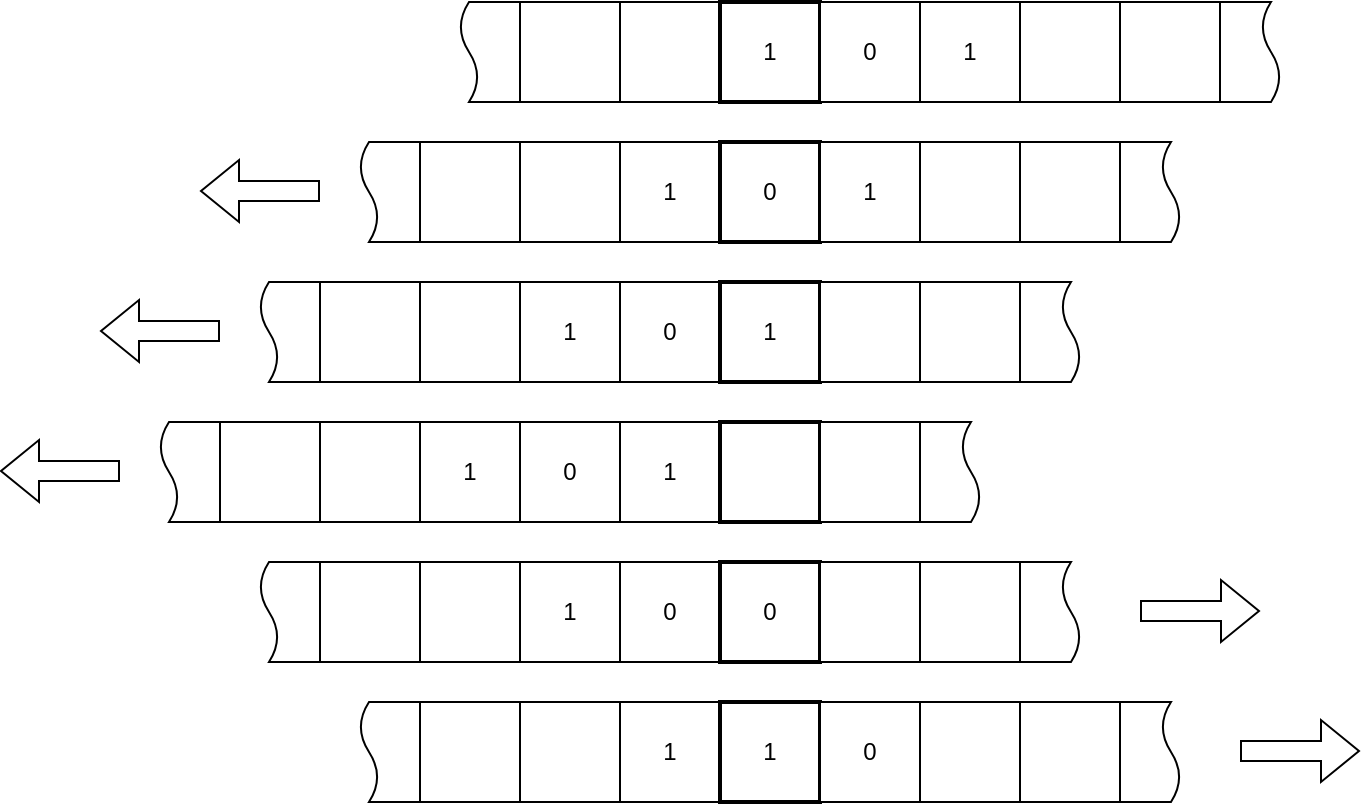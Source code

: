 <mxfile version="22.0.3" type="device">
  <diagram name="Page-1" id="CFDEm0nTrIY9g4RONSaI">
    <mxGraphModel dx="1420" dy="942" grid="1" gridSize="10" guides="1" tooltips="1" connect="1" arrows="1" fold="1" page="1" pageScale="1" pageWidth="1654" pageHeight="1169" math="0" shadow="0">
      <root>
        <mxCell id="0" />
        <mxCell id="1" parent="0" />
        <mxCell id="DADRpLbTm06VgSmmD6s6-1" value="" style="whiteSpace=wrap;html=1;aspect=fixed;" vertex="1" parent="1">
          <mxGeometry x="500" y="200" width="50" height="50" as="geometry" />
        </mxCell>
        <mxCell id="DADRpLbTm06VgSmmD6s6-2" value="" style="whiteSpace=wrap;html=1;aspect=fixed;" vertex="1" parent="1">
          <mxGeometry x="550" y="200" width="50" height="50" as="geometry" />
        </mxCell>
        <mxCell id="DADRpLbTm06VgSmmD6s6-3" value="1" style="whiteSpace=wrap;html=1;aspect=fixed;strokeWidth=2;" vertex="1" parent="1">
          <mxGeometry x="600" y="200" width="50" height="50" as="geometry" />
        </mxCell>
        <mxCell id="DADRpLbTm06VgSmmD6s6-4" value="0" style="whiteSpace=wrap;html=1;aspect=fixed;" vertex="1" parent="1">
          <mxGeometry x="650" y="200" width="50" height="50" as="geometry" />
        </mxCell>
        <mxCell id="DADRpLbTm06VgSmmD6s6-5" value="1" style="whiteSpace=wrap;html=1;aspect=fixed;" vertex="1" parent="1">
          <mxGeometry x="700" y="200" width="50" height="50" as="geometry" />
        </mxCell>
        <mxCell id="DADRpLbTm06VgSmmD6s6-6" value="" style="whiteSpace=wrap;html=1;aspect=fixed;" vertex="1" parent="1">
          <mxGeometry x="750" y="200" width="50" height="50" as="geometry" />
        </mxCell>
        <mxCell id="DADRpLbTm06VgSmmD6s6-7" value="" style="whiteSpace=wrap;html=1;aspect=fixed;" vertex="1" parent="1">
          <mxGeometry x="800" y="200" width="50" height="50" as="geometry" />
        </mxCell>
        <mxCell id="DADRpLbTm06VgSmmD6s6-8" value="" style="shape=document;whiteSpace=wrap;html=1;boundedLbl=1;rotation=90;" vertex="1" parent="1">
          <mxGeometry x="460" y="210" width="50" height="30" as="geometry" />
        </mxCell>
        <mxCell id="DADRpLbTm06VgSmmD6s6-9" value="" style="shape=document;whiteSpace=wrap;html=1;boundedLbl=1;rotation=-90;" vertex="1" parent="1">
          <mxGeometry x="840" y="210" width="50" height="30" as="geometry" />
        </mxCell>
        <mxCell id="DADRpLbTm06VgSmmD6s6-10" value="" style="whiteSpace=wrap;html=1;aspect=fixed;" vertex="1" parent="1">
          <mxGeometry x="450" y="270" width="50" height="50" as="geometry" />
        </mxCell>
        <mxCell id="DADRpLbTm06VgSmmD6s6-11" value="" style="whiteSpace=wrap;html=1;aspect=fixed;" vertex="1" parent="1">
          <mxGeometry x="500" y="270" width="50" height="50" as="geometry" />
        </mxCell>
        <mxCell id="DADRpLbTm06VgSmmD6s6-12" value="1" style="whiteSpace=wrap;html=1;aspect=fixed;strokeWidth=1;" vertex="1" parent="1">
          <mxGeometry x="550" y="270" width="50" height="50" as="geometry" />
        </mxCell>
        <mxCell id="DADRpLbTm06VgSmmD6s6-13" value="0" style="whiteSpace=wrap;html=1;aspect=fixed;strokeWidth=2;" vertex="1" parent="1">
          <mxGeometry x="600" y="270" width="50" height="50" as="geometry" />
        </mxCell>
        <mxCell id="DADRpLbTm06VgSmmD6s6-14" value="1" style="whiteSpace=wrap;html=1;aspect=fixed;" vertex="1" parent="1">
          <mxGeometry x="650" y="270" width="50" height="50" as="geometry" />
        </mxCell>
        <mxCell id="DADRpLbTm06VgSmmD6s6-15" value="" style="whiteSpace=wrap;html=1;aspect=fixed;" vertex="1" parent="1">
          <mxGeometry x="700" y="270" width="50" height="50" as="geometry" />
        </mxCell>
        <mxCell id="DADRpLbTm06VgSmmD6s6-16" value="" style="whiteSpace=wrap;html=1;aspect=fixed;" vertex="1" parent="1">
          <mxGeometry x="750" y="270" width="50" height="50" as="geometry" />
        </mxCell>
        <mxCell id="DADRpLbTm06VgSmmD6s6-17" value="" style="shape=document;whiteSpace=wrap;html=1;boundedLbl=1;rotation=90;" vertex="1" parent="1">
          <mxGeometry x="410" y="280" width="50" height="30" as="geometry" />
        </mxCell>
        <mxCell id="DADRpLbTm06VgSmmD6s6-18" value="" style="shape=document;whiteSpace=wrap;html=1;boundedLbl=1;rotation=-90;" vertex="1" parent="1">
          <mxGeometry x="790" y="280" width="50" height="30" as="geometry" />
        </mxCell>
        <mxCell id="DADRpLbTm06VgSmmD6s6-19" value="" style="whiteSpace=wrap;html=1;aspect=fixed;" vertex="1" parent="1">
          <mxGeometry x="400" y="340" width="50" height="50" as="geometry" />
        </mxCell>
        <mxCell id="DADRpLbTm06VgSmmD6s6-20" value="" style="whiteSpace=wrap;html=1;aspect=fixed;" vertex="1" parent="1">
          <mxGeometry x="450" y="340" width="50" height="50" as="geometry" />
        </mxCell>
        <mxCell id="DADRpLbTm06VgSmmD6s6-21" value="1" style="whiteSpace=wrap;html=1;aspect=fixed;strokeWidth=1;" vertex="1" parent="1">
          <mxGeometry x="500" y="340" width="50" height="50" as="geometry" />
        </mxCell>
        <mxCell id="DADRpLbTm06VgSmmD6s6-22" value="0" style="whiteSpace=wrap;html=1;aspect=fixed;strokeWidth=1;" vertex="1" parent="1">
          <mxGeometry x="550" y="340" width="50" height="50" as="geometry" />
        </mxCell>
        <mxCell id="DADRpLbTm06VgSmmD6s6-23" value="1" style="whiteSpace=wrap;html=1;aspect=fixed;strokeWidth=2;" vertex="1" parent="1">
          <mxGeometry x="600" y="340" width="50" height="50" as="geometry" />
        </mxCell>
        <mxCell id="DADRpLbTm06VgSmmD6s6-24" value="" style="whiteSpace=wrap;html=1;aspect=fixed;" vertex="1" parent="1">
          <mxGeometry x="650" y="340" width="50" height="50" as="geometry" />
        </mxCell>
        <mxCell id="DADRpLbTm06VgSmmD6s6-25" value="" style="whiteSpace=wrap;html=1;aspect=fixed;" vertex="1" parent="1">
          <mxGeometry x="700" y="340" width="50" height="50" as="geometry" />
        </mxCell>
        <mxCell id="DADRpLbTm06VgSmmD6s6-26" value="" style="shape=document;whiteSpace=wrap;html=1;boundedLbl=1;rotation=90;" vertex="1" parent="1">
          <mxGeometry x="360" y="350" width="50" height="30" as="geometry" />
        </mxCell>
        <mxCell id="DADRpLbTm06VgSmmD6s6-27" value="" style="shape=document;whiteSpace=wrap;html=1;boundedLbl=1;rotation=-90;" vertex="1" parent="1">
          <mxGeometry x="740" y="350" width="50" height="30" as="geometry" />
        </mxCell>
        <mxCell id="DADRpLbTm06VgSmmD6s6-28" value="" style="whiteSpace=wrap;html=1;aspect=fixed;" vertex="1" parent="1">
          <mxGeometry x="350" y="410" width="50" height="50" as="geometry" />
        </mxCell>
        <mxCell id="DADRpLbTm06VgSmmD6s6-29" value="" style="whiteSpace=wrap;html=1;aspect=fixed;" vertex="1" parent="1">
          <mxGeometry x="400" y="410" width="50" height="50" as="geometry" />
        </mxCell>
        <mxCell id="DADRpLbTm06VgSmmD6s6-30" value="1" style="whiteSpace=wrap;html=1;aspect=fixed;strokeWidth=1;" vertex="1" parent="1">
          <mxGeometry x="450" y="410" width="50" height="50" as="geometry" />
        </mxCell>
        <mxCell id="DADRpLbTm06VgSmmD6s6-31" value="0" style="whiteSpace=wrap;html=1;aspect=fixed;strokeWidth=1;" vertex="1" parent="1">
          <mxGeometry x="500" y="410" width="50" height="50" as="geometry" />
        </mxCell>
        <mxCell id="DADRpLbTm06VgSmmD6s6-32" value="1" style="whiteSpace=wrap;html=1;aspect=fixed;" vertex="1" parent="1">
          <mxGeometry x="550" y="410" width="50" height="50" as="geometry" />
        </mxCell>
        <mxCell id="DADRpLbTm06VgSmmD6s6-33" value="" style="whiteSpace=wrap;html=1;aspect=fixed;strokeWidth=2;" vertex="1" parent="1">
          <mxGeometry x="600" y="410" width="50" height="50" as="geometry" />
        </mxCell>
        <mxCell id="DADRpLbTm06VgSmmD6s6-34" value="" style="whiteSpace=wrap;html=1;aspect=fixed;" vertex="1" parent="1">
          <mxGeometry x="650" y="410" width="50" height="50" as="geometry" />
        </mxCell>
        <mxCell id="DADRpLbTm06VgSmmD6s6-35" value="" style="shape=document;whiteSpace=wrap;html=1;boundedLbl=1;rotation=90;" vertex="1" parent="1">
          <mxGeometry x="310" y="420" width="50" height="30" as="geometry" />
        </mxCell>
        <mxCell id="DADRpLbTm06VgSmmD6s6-36" value="" style="shape=document;whiteSpace=wrap;html=1;boundedLbl=1;rotation=-90;" vertex="1" parent="1">
          <mxGeometry x="690" y="420" width="50" height="30" as="geometry" />
        </mxCell>
        <mxCell id="DADRpLbTm06VgSmmD6s6-37" value="" style="whiteSpace=wrap;html=1;aspect=fixed;" vertex="1" parent="1">
          <mxGeometry x="400" y="480" width="50" height="50" as="geometry" />
        </mxCell>
        <mxCell id="DADRpLbTm06VgSmmD6s6-38" value="" style="whiteSpace=wrap;html=1;aspect=fixed;" vertex="1" parent="1">
          <mxGeometry x="450" y="480" width="50" height="50" as="geometry" />
        </mxCell>
        <mxCell id="DADRpLbTm06VgSmmD6s6-39" value="1" style="whiteSpace=wrap;html=1;aspect=fixed;strokeWidth=1;" vertex="1" parent="1">
          <mxGeometry x="500" y="480" width="50" height="50" as="geometry" />
        </mxCell>
        <mxCell id="DADRpLbTm06VgSmmD6s6-40" value="0" style="whiteSpace=wrap;html=1;aspect=fixed;strokeWidth=1;" vertex="1" parent="1">
          <mxGeometry x="550" y="480" width="50" height="50" as="geometry" />
        </mxCell>
        <mxCell id="DADRpLbTm06VgSmmD6s6-41" value="0" style="whiteSpace=wrap;html=1;aspect=fixed;strokeWidth=2;" vertex="1" parent="1">
          <mxGeometry x="600" y="480" width="50" height="50" as="geometry" />
        </mxCell>
        <mxCell id="DADRpLbTm06VgSmmD6s6-42" value="" style="whiteSpace=wrap;html=1;aspect=fixed;" vertex="1" parent="1">
          <mxGeometry x="650" y="480" width="50" height="50" as="geometry" />
        </mxCell>
        <mxCell id="DADRpLbTm06VgSmmD6s6-43" value="" style="whiteSpace=wrap;html=1;aspect=fixed;" vertex="1" parent="1">
          <mxGeometry x="700" y="480" width="50" height="50" as="geometry" />
        </mxCell>
        <mxCell id="DADRpLbTm06VgSmmD6s6-44" value="" style="shape=document;whiteSpace=wrap;html=1;boundedLbl=1;rotation=90;" vertex="1" parent="1">
          <mxGeometry x="360" y="490" width="50" height="30" as="geometry" />
        </mxCell>
        <mxCell id="DADRpLbTm06VgSmmD6s6-45" value="" style="shape=document;whiteSpace=wrap;html=1;boundedLbl=1;rotation=-90;" vertex="1" parent="1">
          <mxGeometry x="740" y="490" width="50" height="30" as="geometry" />
        </mxCell>
        <mxCell id="DADRpLbTm06VgSmmD6s6-46" value="" style="whiteSpace=wrap;html=1;aspect=fixed;" vertex="1" parent="1">
          <mxGeometry x="450" y="550" width="50" height="50" as="geometry" />
        </mxCell>
        <mxCell id="DADRpLbTm06VgSmmD6s6-47" value="" style="whiteSpace=wrap;html=1;aspect=fixed;" vertex="1" parent="1">
          <mxGeometry x="500" y="550" width="50" height="50" as="geometry" />
        </mxCell>
        <mxCell id="DADRpLbTm06VgSmmD6s6-48" value="1" style="whiteSpace=wrap;html=1;aspect=fixed;strokeWidth=1;" vertex="1" parent="1">
          <mxGeometry x="550" y="550" width="50" height="50" as="geometry" />
        </mxCell>
        <mxCell id="DADRpLbTm06VgSmmD6s6-49" value="1" style="whiteSpace=wrap;html=1;aspect=fixed;strokeWidth=2;" vertex="1" parent="1">
          <mxGeometry x="600" y="550" width="50" height="50" as="geometry" />
        </mxCell>
        <mxCell id="DADRpLbTm06VgSmmD6s6-50" value="0" style="whiteSpace=wrap;html=1;aspect=fixed;strokeWidth=1;" vertex="1" parent="1">
          <mxGeometry x="650" y="550" width="50" height="50" as="geometry" />
        </mxCell>
        <mxCell id="DADRpLbTm06VgSmmD6s6-51" value="" style="whiteSpace=wrap;html=1;aspect=fixed;" vertex="1" parent="1">
          <mxGeometry x="700" y="550" width="50" height="50" as="geometry" />
        </mxCell>
        <mxCell id="DADRpLbTm06VgSmmD6s6-52" value="" style="whiteSpace=wrap;html=1;aspect=fixed;" vertex="1" parent="1">
          <mxGeometry x="750" y="550" width="50" height="50" as="geometry" />
        </mxCell>
        <mxCell id="DADRpLbTm06VgSmmD6s6-53" value="" style="shape=document;whiteSpace=wrap;html=1;boundedLbl=1;rotation=90;" vertex="1" parent="1">
          <mxGeometry x="410" y="560" width="50" height="30" as="geometry" />
        </mxCell>
        <mxCell id="DADRpLbTm06VgSmmD6s6-54" value="" style="shape=document;whiteSpace=wrap;html=1;boundedLbl=1;rotation=-90;" vertex="1" parent="1">
          <mxGeometry x="790" y="560" width="50" height="30" as="geometry" />
        </mxCell>
        <mxCell id="DADRpLbTm06VgSmmD6s6-55" value="" style="shape=flexArrow;endArrow=classic;html=1;rounded=0;" edge="1" parent="1">
          <mxGeometry width="50" height="50" relative="1" as="geometry">
            <mxPoint x="400" y="294.5" as="sourcePoint" />
            <mxPoint x="340" y="294.5" as="targetPoint" />
          </mxGeometry>
        </mxCell>
        <mxCell id="DADRpLbTm06VgSmmD6s6-56" value="" style="shape=flexArrow;endArrow=classic;html=1;rounded=0;" edge="1" parent="1">
          <mxGeometry width="50" height="50" relative="1" as="geometry">
            <mxPoint x="350" y="364.5" as="sourcePoint" />
            <mxPoint x="290" y="364.5" as="targetPoint" />
          </mxGeometry>
        </mxCell>
        <mxCell id="DADRpLbTm06VgSmmD6s6-57" value="" style="shape=flexArrow;endArrow=classic;html=1;rounded=0;" edge="1" parent="1">
          <mxGeometry width="50" height="50" relative="1" as="geometry">
            <mxPoint x="300" y="434.5" as="sourcePoint" />
            <mxPoint x="240" y="434.5" as="targetPoint" />
          </mxGeometry>
        </mxCell>
        <mxCell id="DADRpLbTm06VgSmmD6s6-58" value="" style="shape=flexArrow;endArrow=classic;html=1;rounded=0;" edge="1" parent="1">
          <mxGeometry width="50" height="50" relative="1" as="geometry">
            <mxPoint x="810" y="504.5" as="sourcePoint" />
            <mxPoint x="870" y="504.5" as="targetPoint" />
          </mxGeometry>
        </mxCell>
        <mxCell id="DADRpLbTm06VgSmmD6s6-60" value="" style="shape=flexArrow;endArrow=classic;html=1;rounded=0;" edge="1" parent="1">
          <mxGeometry width="50" height="50" relative="1" as="geometry">
            <mxPoint x="860" y="574.5" as="sourcePoint" />
            <mxPoint x="920" y="574.5" as="targetPoint" />
          </mxGeometry>
        </mxCell>
      </root>
    </mxGraphModel>
  </diagram>
</mxfile>
